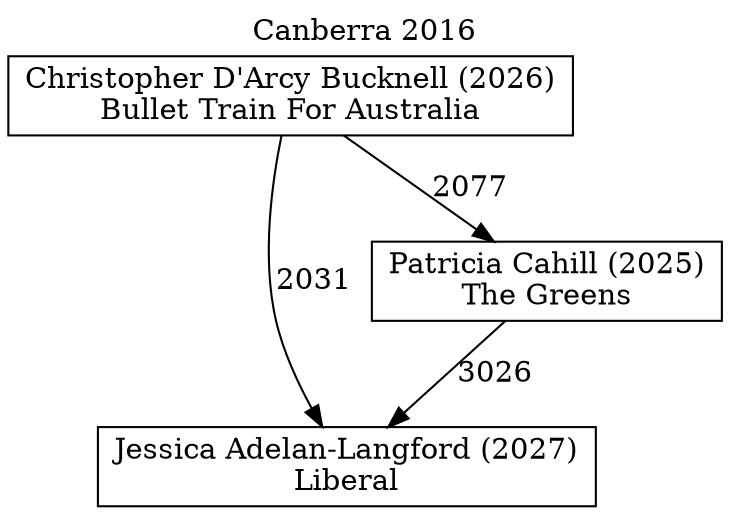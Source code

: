// House preference flow
digraph "Jessica Adelan-Langford (2027)_Canberra_2016" {
	graph [label="Canberra 2016" labelloc=t mclimit=10]
	node [shape=box]
	"Jessica Adelan-Langford (2027)" [label="Jessica Adelan-Langford (2027)
Liberal"]
	"Patricia Cahill (2025)" [label="Patricia Cahill (2025)
The Greens"]
	"Christopher D'Arcy Bucknell (2026)" [label="Christopher D'Arcy Bucknell (2026)
Bullet Train For Australia"]
	"Patricia Cahill (2025)" -> "Jessica Adelan-Langford (2027)" [label=3026]
	"Christopher D'Arcy Bucknell (2026)" -> "Patricia Cahill (2025)" [label=2077]
	"Christopher D'Arcy Bucknell (2026)" -> "Jessica Adelan-Langford (2027)" [label=2031]
}
